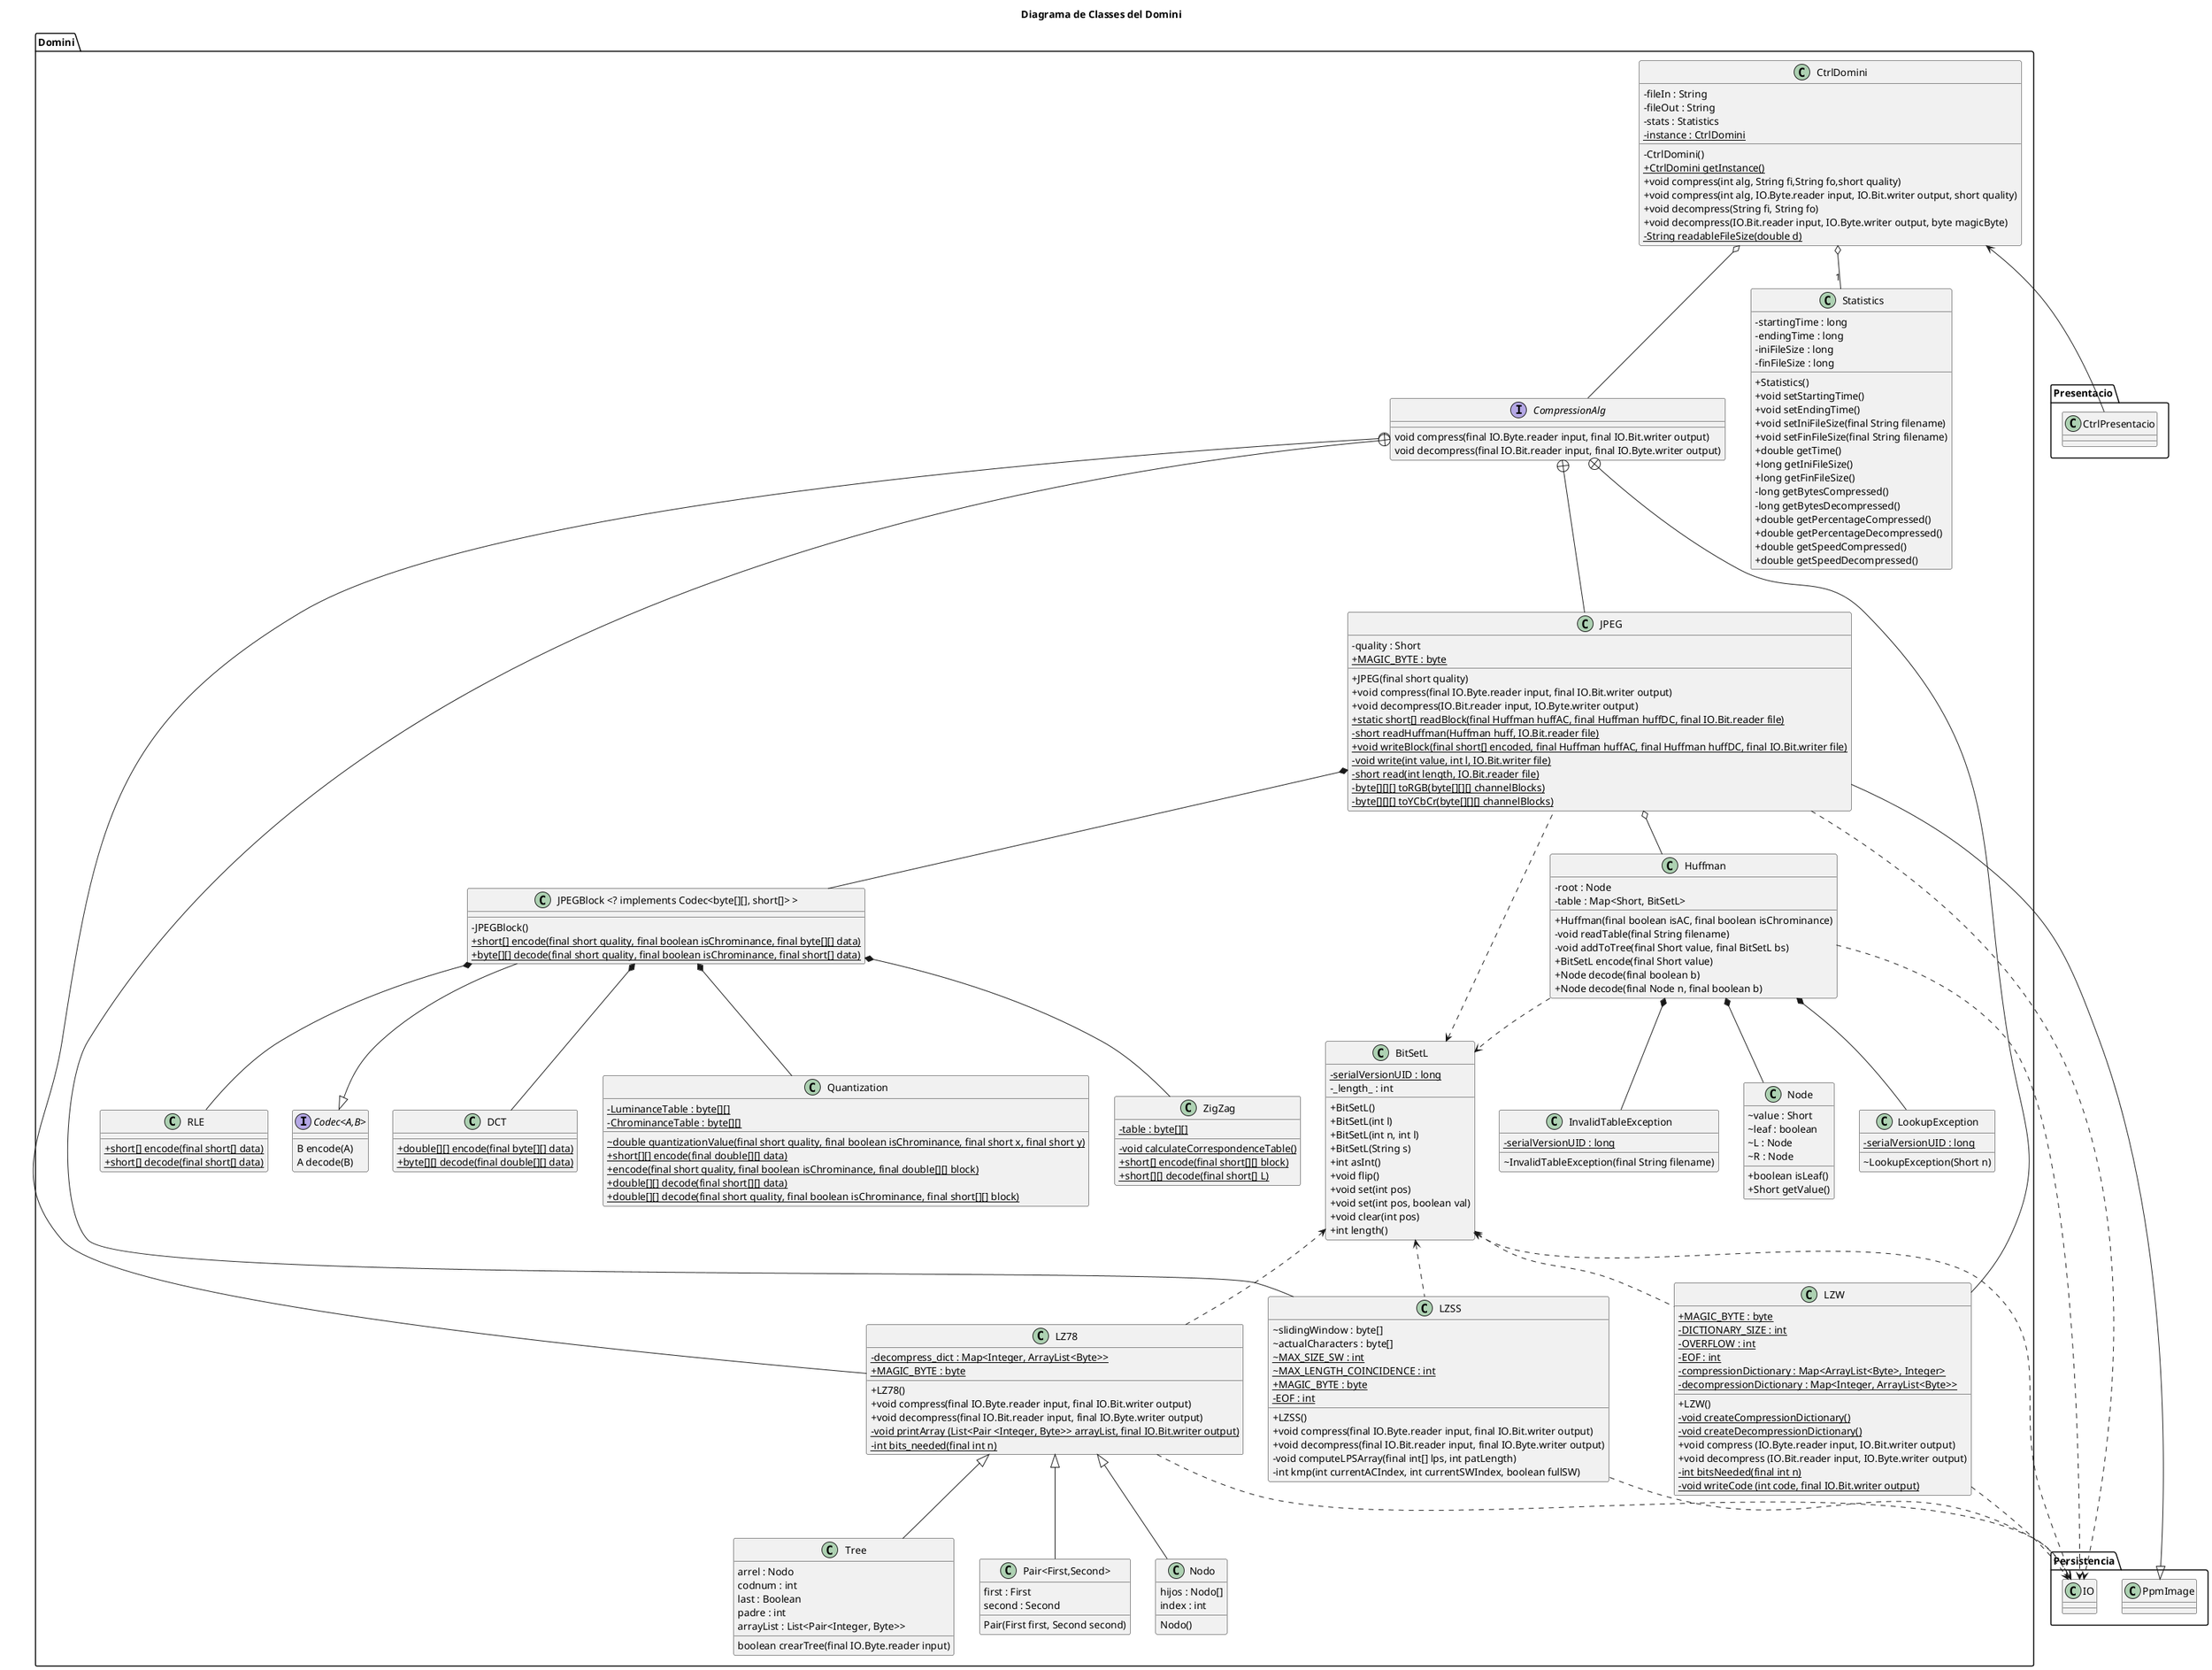 @startuml

skinparam classAttributeIconSize 0
skinparam genericDisplay old

title Diagrama de Classes del Domini

package Persistencia {
    class IO
    class PpmImage
}

package Presentacio {
    class CtrlPresentacio
}

package Domini {
    class "CtrlDomini" as CDom {
        -fileIn : String
        -fileOut : String
        -stats : Statistics
        {static}-instance : CtrlDomini
        -CtrlDomini()
        {static} + CtrlDomini getInstance()
        +void compress(int alg, String fi,String fo,short quality)
        +void compress(int alg, IO.Byte.reader input, IO.Bit.writer output, short quality)
        +void decompress(String fi, String fo)
        +void decompress(IO.Bit.reader input, IO.Byte.writer output, byte magicByte)
        {static}-String readableFileSize(double d)
    }
    class JPEG {
        - quality : Short
        {static}+MAGIC_BYTE : byte
        +JPEG(final short quality)
        +void compress(final IO.Byte.reader input, final IO.Bit.writer output)
        +void decompress(IO.Bit.reader input, IO.Byte.writer output)
        {static}+static short[] readBlock(final Huffman huffAC, final Huffman huffDC, final IO.Bit.reader file)
        {static}-short readHuffman(Huffman huff, IO.Bit.reader file)
        {static}+void writeBlock(final short[] encoded, final Huffman huffAC, final Huffman huffDC, final IO.Bit.writer file)
        {static}-void write(int value, int l, IO.Bit.writer file)
        {static}-short read(int length, IO.Bit.reader file)
        {static}-byte[][][] toRGB(byte[][][] channelBlocks)
        {static}-byte[][][] toYCbCr(byte[][][] channelBlocks)
    }
    class LZ78 {
        {static}-decompress_dict : Map<Integer, ArrayList<Byte>>
        {static}+MAGIC_BYTE : byte
        +LZ78()
        +void compress(final IO.Byte.reader input, final IO.Bit.writer output)
        +void decompress(final IO.Bit.reader input, final IO.Byte.writer output)
        {static}-void printArray (List<Pair <Integer, Byte>> arrayList, final IO.Bit.writer output)
        {static}-int bits_needed(final int n)

    }
    class LZW {
        {static}+ MAGIC_BYTE : byte
        {static}-DICTIONARY_SIZE : int
        {static}-OVERFLOW : int
        {static}-EOF : int
        {static}-compressionDictionary : Map<ArrayList<Byte>, Integer>
        {static}-decompressionDictionary : Map<Integer, ArrayList<Byte>>
        +LZW()
        {static}-void createCompressionDictionary()
        {static}-void createDecompressionDictionary()
        +void compress (IO.Byte.reader input, IO.Bit.writer output)
        +void decompress (IO.Bit.reader input, IO.Byte.writer output)
        {static}-int bitsNeeded(final int n)
        {static}-void writeCode (int code, final IO.Bit.writer output)
    }
    class LZSS {
        ~ slidingWindow : byte[]
        ~ actualCharacters : byte[]
        {static}~ MAX_SIZE_SW : int
        {static}~ MAX_LENGTH_COINCIDENCE : int
        {static}+ MAGIC_BYTE : byte
        {static}-EOF : int
        +LZSS()
        +void compress(final IO.Byte.reader input, final IO.Bit.writer output)
        +void decompress(final IO.Bit.reader input, final IO.Byte.writer output)
        -void computeLPSArray(final int[] lps, int patLength)
        -int kmp(int currentACIndex, int currentSWIndex, boolean fullSW)
    }
    class Statistics {
        -startingTime : long
        -endingTime : long
        -iniFileSize : long
        -finFileSize : long
        +Statistics()
        +void setStartingTime()
        +void setEndingTime()
        +void setIniFileSize(final String filename)
        +void setFinFileSize(final String filename)
        +double getTime()
        +long getIniFileSize()
        +long getFinFileSize()
        -long getBytesCompressed()
        -long getBytesDecompressed()
        +double getPercentageCompressed()
        +double getPercentageDecompressed()
        +double getSpeedCompressed()
        +double getSpeedDecompressed()
    }
    class BitSetL {
        {static}- serialVersionUID : long
        -_length_ : int
        +BitSetL()
        +BitSetL(int l)
        +BitSetL(int n, int l)
        +BitSetL(String s)
        +int asInt()
        +void flip()
        +void set(int pos)
        +void set(int pos, boolean val)
        +void clear(int pos)
        +int length()
    }
    -class "Pair<First,Second>" as Pair {
        first : First
        second : Second
        Pair(First first, Second second)
    }
    -class Nodo {
        hijos : Nodo[]
        index : int
        Nodo()
    }
    -class Tree {
        arrel : Nodo
        codnum : int
        last : Boolean
        padre : int
        arrayList : List<Pair<Integer, Byte>>
        boolean crearTree(final IO.Byte.reader input)
    }
    interface CompressionAlg {
        void compress(final IO.Byte.reader input, final IO.Bit.writer output)
        void decompress(final IO.Bit.reader input, final IO.Byte.writer output)
    }
    interface Codec<A,B> {
        B encode(A)
        A decode(B)
    }
    class JPEGBlock as "JPEGBlock <? implements Codec<byte[][], short[]> >" {
        -JPEGBlock()
        {static}+short[] encode(final short quality, final boolean isChrominance, final byte[][] data)
        {static}+byte[][] decode(final short quality, final boolean isChrominance, final short[] data)
    }
    class DCT {
        {static}+double[][] encode(final byte[][] data)
        {static}+byte[][] decode(final double[][] data)
    }
    class Quantization {
        {static}-LuminanceTable : byte[][]
        {static}-ChrominanceTable : byte[][]
        {static}~double quantizationValue(final short quality, final boolean isChrominance, final short x, final short y)
        {static}+short[][] encode(final double[][] data)
        {static}+encode(final short quality, final boolean isChrominance, final double[][] block)
        {static}+double[][] decode(final short[][] data)
        {static}+double[][] decode(final short quality, final boolean isChrominance, final short[][] block)
    }
    class ZigZag {
        {static}-table : byte[][]
        {static}-void calculateCorrespondenceTable()
        {static}+short[] encode(final short[][] block)
        {static}+short[][] decode(final short[] L)
    }
    class RLE {
        {static}+short[] encode(final short[] data)
        {static}+short[] decode(final short[] data)
    }
    class Huffman {
        - root : Node
        - table : Map<Short, BitSetL>
        +Huffman(final boolean isAC, final boolean isChrominance)
        -void readTable(final String filename)
        -void addToTree(final Short value, final BitSetL bs)
        +BitSetL encode(final Short value)
        +Node decode(final boolean b)
        +Node decode(final Node n, final boolean b)
    }
    class Node {
        ~value : Short
        ~leaf : boolean
        ~L : Node
        ~R : Node
        +boolean isLeaf()
        +Short getValue()
    }
    class LookupException {
        {static} -serialVersionUID : long
        ~LookupException(Short n)
    }
    class InvalidTableException {
        {static} -serialVersionUID : long
        ~InvalidTableException(final String filename)
    }
    CDom <-- CtrlPresentacio

    CDom o-- "1" Statistics
    CDom o-- CompressionAlg

    CompressionAlg +-- LZ78
    CompressionAlg +-- LZW
    CompressionAlg +-- LZSS
    CompressionAlg +-- JPEG

    LZ78 ..> IO
    LZSS ..> IO
    LZW ..> IO
    JPEG ..> IO
    Huffman ..> IO

    LZ78 <|-- Pair
    LZ78 <|-- Tree
    LZ78 <|-- Nodo

    PpmImage <|-- JPEG

    BitSetL <.. IO
    BitSetL <.. LZ78
    BitSetL <.. LZSS
    BitSetL <.. JPEG
    BitSetL <.. LZW

    JPEG *-- JPEGBlock
    JPEG o-- Huffman

    Huffman ..> BitSetL

    JPEGBlock *-- DCT
    JPEGBlock *-- Quantization
    JPEGBlock *-- ZigZag
    JPEGBlock *-- RLE
    JPEGBlock --|> Codec

    Huffman *-- Node
    Huffman *-- LookupException
    Huffman *-- InvalidTableException
}

@enduml

